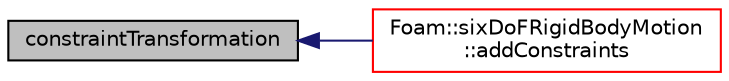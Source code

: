 digraph "constraintTransformation"
{
  bgcolor="transparent";
  edge [fontname="Helvetica",fontsize="10",labelfontname="Helvetica",labelfontsize="10"];
  node [fontname="Helvetica",fontsize="10",shape=record];
  rankdir="LR";
  Node1 [label="constraintTransformation",height=0.2,width=0.4,color="black", fillcolor="grey75", style="filled", fontcolor="black"];
  Node1 -> Node2 [dir="back",color="midnightblue",fontsize="10",style="solid",fontname="Helvetica"];
  Node2 [label="Foam::sixDoFRigidBodyMotion\l::addConstraints",height=0.2,width=0.4,color="red",URL="$a02391.html#a23dd71414ffe550535f783a02bea023b",tooltip="Add restraints to the motion, public to allow external. "];
}
